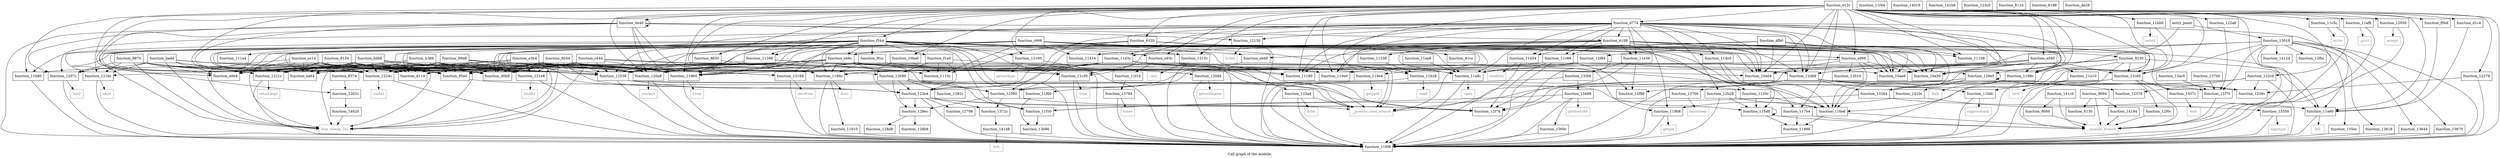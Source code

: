 digraph "Call graph of the module." {
  label="Call graph of the module.";
  node [shape=record];

  Node_function_111a4 [label="{function_111a4}"];
  Node_function_11b80 [label="{function_11b80}"];
  Node_function_e12c [label="{function_e12c}"];
  Node_function_10ae8 [label="{function_10ae8}"];
  Node_function_11960 [label="{function_11960}"];
  Node_function_11bb0 [label="{function_11bb0}"];
  Node_function_1120c [label="{function_1120c}"];
  Node_function_11338 [label="{function_11338}"];
  Node_function_11398 [label="{function_11398}"];
  Node_function_11bdc [label="{function_11bdc}"];
  Node_function_e8e4 [label="{function_e8e4}"];
  Node_function_e93c [label="{function_e93c}"];
  Node_function_10ba0 [label="{function_10ba0}"];
  Node_function_1198c [label="{function_1198c}"];
  Node_function_11c30 [label="{function_11c30}"];
  Node_function_11434 [label="{function_11434}"];
  Node_function_11c5c [label="{function_11c5c}"];
  Node_function_11c88 [label="{function_11c88}"];
  Node_function_11d3c [label="{function_11d3c}"];
  Node_function_e040 [label="{function_e040}"];
  Node_function_11180 [label="{function_11180}"];
  Node_function_1207c [label="{function_1207c}"];
  Node_function_11a60 [label="{function_11a60}"];
  Node_function_11a8c [label="{function_11a8c}"];
  Node_function_120a8 [label="{function_120a8}"];
  Node_function_e998 [label="{function_e998}"];
  Node_function_ea64 [label="{function_ea64}"];
  Node_function_110e0 [label="{function_110e0}"];
  Node_function_119b8 [label="{function_119b8}"];
  Node_function_11e38 [label="{function_11e38}"];
  Node_function_11f08 [label="{function_11f08}"];
  Node_function_114c0 [label="{function_114c0}"];
  Node_function_115d8 [label="{function_115d8}"];
  Node_function_11f14 [label="{function_11f14}"];
  Node_function_11f44 [label="{function_11f44}"];
  Node_function_116e8 [label="{function_116e8}"];
  Node_function_11ae8 [label="{function_11ae8}"];
  Node_function_120d4 [label="{function_120d4}"];
  Node_function_11af8 [label="{function_11af8}"];
  Node_function_eb48 [label="{function_eb48}"];
  Node_function_eb6c [label="{function_eb6c}"];
  Node_function_f0b8 [label="{function_f0b8}"];
  Node_function_11f50 [label="{function_11f50}"];
  Node_function_11f60 [label="{function_11f60}"];
  Node_function_117b4 [label="{function_117b4}"];
  Node_function_11898 [label="{function_11898}"];
  Node_function_11a10 [label="{function_11a10}"];
  Node_function_11b28 [label="{function_11b28}"];
  Node_function_12100 [label="{function_12100}"];
  Node_function_12130 [label="{function_12130}"];
  Node_function_11b54 [label="{function_11b54}"];
  Node_function_f0cc [label="{function_f0cc}"];
  Node_function_f1a0 [label="{function_f1a0}"];
  Node_function_11108 [label="{function_11108}"];
  Node_function_11f70 [label="{function_11f70}"];
  Node_function_119e4 [label="{function_119e4}"];
  Node_function_12010 [label="{function_12010}"];
  Node_function_f344 [label="{function_f344}"];
  Node_function_10a04 [label="{function_10a04}"];
  Node_function_12188 [label="{function_12188}"];
  Node_function_1115c [label="{function_1115c}"];
  Node_function_1202c [label="{function_1202c}"];
  Node_function_1189c [label="{function_1189c}"];
  Node_function_11910 [label="{function_11910}"];
  Node_function_12050 [label="{function_12050}"];
  Node_function_10a30 [label="{function_10a30}"];
  Node_function_1221c [label="{function_1221c}"];
  Node_function_1224c [label="{function_1224c}"];
  Node_function_12278 [label="{function_12278}"];
  Node_function_122a8 [label="{function_122a8}"];
  Node_function_122c0 [label="{function_122c0}"];
  Node_function_12378 [label="{function_12378}"];
  Node_function_1239c [label="{function_1239c}"];
  Node_function_13264 [label="{function_13264}"];
  Node_function_121bc [label="{function_121bc}"];
  Node_function_121e8 [label="{function_121e8}"];
  Node_connect [color="gray50", fontcolor="gray50", label="{connect}"];
  Node_getsockname [color="gray50", fontcolor="gray50", label="{getsockname}"];
  Node_getsockopt [color="gray50", fontcolor="gray50", label="{getsockopt}"];
  Node_listen [color="gray50", fontcolor="gray50", label="{listen}"];
  Node_recv [color="gray50", fontcolor="gray50", label="{recv}"];
  Node_recvfrom [color="gray50", fontcolor="gray50", label="{recvfrom}"];
  Node_send [color="gray50", fontcolor="gray50", label="{send}"];
  Node_sendto [color="gray50", fontcolor="gray50", label="{sendto}"];
  Node_setsockopt [color="gray50", fontcolor="gray50", label="{setsockopt}"];
  Node_socket [color="gray50", fontcolor="gray50", label="{socket}"];
  Node_sigaction [color="gray50", fontcolor="gray50", label="{sigaction}"];
  Node_exit [color="gray50", fontcolor="gray50", label="{exit}"];
  Node_fstat [color="gray50", fontcolor="gray50", label="{fstat}"];
  Node_getdents64 [color="gray50", fontcolor="gray50", label="{getdents64}"];
  Node_nanosleep [color="gray50", fontcolor="gray50", label="{nanosleep}"];
  Node_times [color="gray50", fontcolor="gray50", label="{times}"];
  Node_brk [color="gray50", fontcolor="gray50", label="{brk}"];
  Node_llvm_bswap_i32 [color="gray50", fontcolor="gray50", label="{llvm_bswap_i32}"];
  Node_function_13018 [label="{function_13018}"];
  Node_function_13350 [label="{function_13350}"];
  Node_function_1337c [label="{function_1337c}"];
  Node_function_133a4 [label="{function_133a4}"];
  Node_function_133f4 [label="{function_133f4}"];
  Node_function_13488 [label="{function_13488}"];
  Node_function_135ec [label="{function_135ec}"];
  Node_function_13618 [label="{function_13618}"];
  Node_function_13644 [label="{function_13644}"];
  Node_function_13670 [label="{function_13670}"];
  Node_function_1369c [label="{function_1369c}"];
  Node_function_13700 [label="{function_13700}"];
  Node_function_1372c [label="{function_1372c}"];
  Node_function_13784 [label="{function_13784}"];
  Node_function_137b0 [label="{function_137b0}"];
  Node_function_13ac0 [label="{function_13ac0}"];
  Node_function_13b90 [label="{function_13b90}"];
  Node_function_14018 [label="{function_14018}"];
  Node_function_14020 [label="{function_14020}"];
  Node_function_1410c [label="{function_1410c}"];
  Node_function_14124 [label="{function_14124}"];
  Node_function_14148 [label="{function_14148}"];
  Node_function_14184 [label="{function_14184}"];
  Node_function_141b8 [label="{function_141b8}"];
  Node_function_141c0 [label="{function_141c0}"];
  Node_fcntl [color="gray50", fontcolor="gray50", label="{fcntl}"];
  Node_close [color="gray50", fontcolor="gray50", label="{close}"];
  Node_fork [color="gray50", fontcolor="gray50", label="{fork}"];
  Node_getpid [color="gray50", fontcolor="gray50", label="{getpid}"];
  Node_getppid [color="gray50", fontcolor="gray50", label="{getppid}"];
  Node_ioctl [color="gray50", fontcolor="gray50", label="{ioctl}"];
  Node_kill [color="gray50", fontcolor="gray50", label="{kill}"];
  Node_open [color="gray50", fontcolor="gray50", label="{open}"];
  Node_prctl [color="gray50", fontcolor="gray50", label="{prctl}"];
  Node_read [color="gray50", fontcolor="gray50", label="{read}"];
  Node_readlink [color="gray50", fontcolor="gray50", label="{readlink}"];
  Node_setsid [color="gray50", fontcolor="gray50", label="{setsid}"];
  Node_sigprocmask [color="gray50", fontcolor="gray50", label="{sigprocmask}"];
  Node_time [color="gray50", fontcolor="gray50", label="{time}"];
  Node_write [color="gray50", fontcolor="gray50", label="{write}"];
  Node_accept [color="gray50", fontcolor="gray50", label="{accept}"];
  Node_bind [color="gray50", fontcolor="gray50", label="{bind}"];
  Node_function_123c0 [label="{function_123c0}"];
  Node_function_123e4 [label="{function_123e4}"];
  Node_function_12538 [label="{function_12538}"];
  Node_function_12590 [label="{function_12590}"];
  Node_function_12680 [label="{function_12680}"];
  Node_function_12798 [label="{function_12798}"];
  Node_function_1282c [label="{function_1282c}"];
  Node_function_128b8 [label="{function_128b8}"];
  Node_function_128d8 [label="{function_128d8}"];
  Node_function_128ec [label="{function_128ec}"];
  Node_function_129e0 [label="{function_129e0}"];
  Node_function_12b28 [label="{function_12b28}"];
  Node_function_12cd4 [label="{function_12cd4}"];
  Node_function_12d68 [label="{function_12d68}"];
  Node_function_12f0c [label="{function_12f0c}"];
  Node_function_12f78 [label="{function_12f78}"];
  Node_function_12f80 [label="{function_12f80}"];
  Node_function_12f84 [label="{function_12f84}"];
  Node_function_12fbc [label="{function_12fbc}"];
  Node___pseudo_branch [color="gray50", fontcolor="gray50", label="{__pseudo_branch}"];
  Node___pseudo_cond_branch [color="gray50", fontcolor="gray50", label="{__pseudo_cond_branch}"];
  Node_function_8094 [label="{function_8094}"];
  Node_function_80b0 [label="{function_80b0}"];
  Node_function_8124 [label="{function_8124}"];
  Node_function_8130 [label="{function_8130}"];
  Node_function_8188 [label="{function_8188}"];
  Node_entry_point [label="{entry_point}"];
  Node_function_81cc [label="{function_81cc}"];
  Node_function_8230 [label="{function_8230}"];
  Node_function_8320 [label="{function_8320}"];
  Node_function_8574 [label="{function_8574}"];
  Node_function_85e0 [label="{function_85e0}"];
  Node_function_8650 [label="{function_8650}"];
  Node_function_89d8 [label="{function_89d8}"];
  Node_function_9154 [label="{function_9154}"];
  Node_function_9870 [label="{function_9870}"];
  Node_function_1215c [label="{function_1215c}"];
  Node_function_9b54 [label="{function_9b54}"];
  Node_function_a3b4 [label="{function_a3b4}"];
  Node_function_ac14 [label="{function_ac14}"];
  Node_function_b388 [label="{function_b388}"];
  Node_function_bad4 [label="{function_bad4}"];
  Node_function_bdb8 [label="{function_bdb8}"];
  Node_function_c444 [label="{function_c444}"];
  Node_function_c908 [label="{function_c908}"];
  Node_function_d0b8 [label="{function_d0b8}"];
  Node_function_d114 [label="{function_d114}"];
  Node_function_d1c4 [label="{function_d1c4}"];
  Node_function_d1d8 [label="{function_d1d8}"];
  Node_function_d774 [label="{function_d774}"];
  Node_function_de28 [label="{function_de28}"];
  Node_function_de40 [label="{function_de40}"];
  Node_function_dfb0 [label="{function_dfb0}"];
  Node_function_11b80 -> Node_function_11f08;
  Node_function_e12c -> Node_function_11b80;
  Node_function_e12c -> Node_function_10ae8;
  Node_function_e12c -> Node_function_11960;
  Node_function_e12c -> Node_function_11bb0;
  Node_function_e12c -> Node_function_11398;
  Node_function_e12c -> Node_function_11bdc;
  Node_function_e12c -> Node_function_e8e4;
  Node_function_e12c -> Node_function_e93c;
  Node_function_e12c -> Node_function_10ba0;
  Node_function_e12c -> Node_function_1198c;
  Node_function_e12c -> Node_function_11c5c;
  Node_function_e12c -> Node_function_e040;
  Node_function_e12c -> Node_function_11180;
  Node_function_e12c -> Node_function_11a60;
  Node_function_e12c -> Node_function_120a8;
  Node_function_e12c -> Node_function_e998;
  Node_function_e12c -> Node_function_110e0;
  Node_function_e12c -> Node_function_11f08;
  Node_function_e12c -> Node_function_116e8;
  Node_function_e12c -> Node_function_11af8;
  Node_function_e12c -> Node_function_f0b8;
  Node_function_e12c -> Node_function_117b4;
  Node_function_e12c -> Node_function_12100;
  Node_function_e12c -> Node_function_11108;
  Node_function_e12c -> Node_function_f344;
  Node_function_e12c -> Node_function_10a04;
  Node_function_e12c -> Node_function_1189c;
  Node_function_e12c -> Node_function_12050;
  Node_function_e12c -> Node_function_10a30;
  Node_function_e12c -> Node_function_1224c;
  Node_function_e12c -> Node_function_12278;
  Node_function_e12c -> Node_function_122a8;
  Node_function_e12c -> Node_function_122c0;
  Node_function_e12c -> Node_function_121bc;
  Node_function_e12c -> Node_function_12cd4;
  Node_function_e12c -> Node_function_12d68;
  Node_function_e12c -> Node___pseudo_branch;
  Node_function_e12c -> Node___pseudo_cond_branch;
  Node_function_e12c -> Node_function_8320;
  Node_function_e12c -> Node_function_8650;
  Node_function_e12c -> Node_function_1215c;
  Node_function_e12c -> Node_function_d1c4;
  Node_function_e12c -> Node_function_d774;
  Node_function_e12c -> Node_function_de40;
  Node_function_11960 -> Node_function_11f08;
  Node_function_11960 -> Node_close;
  Node_function_11bb0 -> Node_function_11f08;
  Node_function_11bb0 -> Node_setsid;
  Node_function_1120c -> Node_function_115d8;
  Node_function_1120c -> Node_function_116e8;
  Node_function_11338 -> Node_function_11b28;
  Node_function_11398 -> Node_function_11960;
  Node_function_11398 -> Node_function_120a8;
  Node_function_11398 -> Node_function_11f08;
  Node_function_11398 -> Node_function_120d4;
  Node_function_11398 -> Node_function_1224c;
  Node_function_11bdc -> Node_function_11f08;
  Node_function_11bdc -> Node_sigprocmask;
  Node_function_e93c -> Node_function_11c30;
  Node_function_e93c -> Node_function_119b8;
  Node_function_e93c -> Node_function_11f14;
  Node_function_e93c -> Node_function_119e4;
  Node_function_10ba0 -> Node_function_1115c;
  Node_function_10ba0 -> Node_function_123e4;
  Node_function_1198c -> Node_function_11f08;
  Node_function_1198c -> Node_fork;
  Node_function_11c30 -> Node_function_11f08;
  Node_function_11c30 -> Node_time;
  Node_function_11c5c -> Node_function_11f08;
  Node_function_11c5c -> Node_write;
  Node_function_11c88 -> Node_function_11960;
  Node_function_11c88 -> Node_function_11f08;
  Node_function_11c88 -> Node_function_12590;
  Node_function_11c88 -> Node_function_12f78;
  Node_function_11c88 -> Node_function_12f80;
  Node_function_11d3c -> Node_function_11960;
  Node_function_11d3c -> Node_function_11a8c;
  Node_function_11d3c -> Node_function_11f08;
  Node_function_11d3c -> Node_function_1189c;
  Node_function_11d3c -> Node_function_133a4;
  Node_function_11d3c -> Node_function_123e4;
  Node_function_11d3c -> Node_function_12538;
  Node_function_11d3c -> Node_function_12590;
  Node_function_11d3c -> Node_function_12f78;
  Node_function_e040 -> Node_function_10ae8;
  Node_function_e040 -> Node_function_1198c;
  Node_function_e040 -> Node_function_11a8c;
  Node_function_e040 -> Node_function_11a10;
  Node_function_e040 -> Node_function_10a04;
  Node_function_e040 -> Node_function_10a30;
  Node_function_e040 -> Node_function_12cd4;
  Node_function_e040 -> Node_function_12d68;
  Node_function_1207c -> Node_function_11f08;
  Node_function_1207c -> Node_bind;
  Node_function_11a60 -> Node_function_11f08;
  Node_function_11a60 -> Node_kill;
  Node_function_11a8c -> Node_function_11f08;
  Node_function_11a8c -> Node_open;
  Node_function_120a8 -> Node_function_11f08;
  Node_function_120a8 -> Node_connect;
  Node_function_e998 -> Node_function_10ae8;
  Node_function_e998 -> Node_function_110e0;
  Node_function_e998 -> Node_function_116e8;
  Node_function_e998 -> Node_function_12010;
  Node_function_e998 -> Node_function_10a04;
  Node_function_e998 -> Node_function_10a30;
  Node_function_119b8 -> Node_function_11f08;
  Node_function_119b8 -> Node_getpid;
  Node_function_11e38 -> Node_function_133f4;
  Node_function_11e38 -> Node_function_12f78;
  Node_function_11e38 -> Node_function_12f80;
  Node_function_114c0 -> Node_function_115d8;
  Node_function_114c0 -> Node_function_116e8;
  Node_function_115d8 -> Node_function_115d8;
  Node_function_115d8 -> Node_function_11898;
  Node_function_115d8 -> Node___pseudo_branch;
  Node_function_11f14 -> Node_function_13784;
  Node_function_116e8 -> Node_function_11898;
  Node_function_116e8 -> Node___pseudo_branch;
  Node_function_11ae8 -> Node_function_11a8c;
  Node_function_120d4 -> Node_function_11f08;
  Node_function_120d4 -> Node_getsockname;
  Node_function_11af8 -> Node_function_11f08;
  Node_function_11af8 -> Node_prctl;
  Node_function_eb48 -> Node_function_12590;
  Node_function_eb48 -> Node___pseudo_cond_branch;
  Node_function_eb6c -> Node_function_11b80;
  Node_function_eb6c -> Node_function_11960;
  Node_function_eb6c -> Node_function_e8e4;
  Node_function_eb6c -> Node_function_11180;
  Node_function_eb6c -> Node_function_120a8;
  Node_function_eb6c -> Node_function_110e0;
  Node_function_eb6c -> Node_function_116e8;
  Node_function_eb6c -> Node_function_12188;
  Node_function_eb6c -> Node_function_1189c;
  Node_function_eb6c -> Node_function_1224c;
  Node_function_eb6c -> Node_function_121bc;
  Node_function_eb6c -> Node_function_12538;
  Node_function_eb6c -> Node_function_12590;
  Node_function_eb6c -> Node_function_12680;
  Node_function_eb6c -> Node_function_12d68;
  Node_function_eb6c -> Node___pseudo_cond_branch;
  Node_function_f0b8 -> Node_function_11a60;
  Node_function_11f50 -> Node_function_13b90;
  Node_function_11f60 -> Node_function_13b90;
  Node_function_117b4 -> Node_function_11898;
  Node_function_117b4 -> Node___pseudo_branch;
  Node_function_11a10 -> Node_function_11f08;
  Node_function_11a10 -> Node_ioctl;
  Node_function_11b28 -> Node_function_11f08;
  Node_function_11b28 -> Node_read;
  Node_function_12100 -> Node_function_11f08;
  Node_function_12100 -> Node_getsockopt;
  Node_function_12130 -> Node_function_11f08;
  Node_function_12130 -> Node_listen;
  Node_function_11b54 -> Node_function_11f08;
  Node_function_11b54 -> Node_readlink;
  Node_function_f0cc -> Node_function_11180;
  Node_function_f0cc -> Node_function_120a8;
  Node_function_f0cc -> Node_function_1189c;
  Node_function_f0cc -> Node_function_1224c;
  Node_function_f0cc -> Node___pseudo_cond_branch;
  Node_function_f1a0 -> Node_function_110e0;
  Node_function_f1a0 -> Node_function_1115c;
  Node_function_f1a0 -> Node_function_123e4;
  Node_function_f1a0 -> Node_function_12680;
  Node_function_11f70 -> Node___pseudo_branch;
  Node_function_119e4 -> Node_function_11f08;
  Node_function_119e4 -> Node_getppid;
  Node_function_f344 -> Node_function_111a4;
  Node_function_f344 -> Node_function_11b80;
  Node_function_f344 -> Node_function_10ae8;
  Node_function_f344 -> Node_function_11960;
  Node_function_f344 -> Node_function_11398;
  Node_function_f344 -> Node_function_e8e4;
  Node_function_f344 -> Node_function_e93c;
  Node_function_f344 -> Node_function_1198c;
  Node_function_f344 -> Node_function_11c30;
  Node_function_f344 -> Node_function_120a8;
  Node_function_f344 -> Node_function_11f08;
  Node_function_f344 -> Node_function_116e8;
  Node_function_f344 -> Node_function_eb48;
  Node_function_f344 -> Node_function_eb6c;
  Node_function_f344 -> Node_function_11f50;
  Node_function_f344 -> Node_function_11f60;
  Node_function_f344 -> Node_function_117b4;
  Node_function_f344 -> Node_function_12100;
  Node_function_f344 -> Node_function_f0cc;
  Node_function_f344 -> Node_function_f1a0;
  Node_function_f344 -> Node_function_10a04;
  Node_function_f344 -> Node_function_12188;
  Node_function_f344 -> Node_function_1189c;
  Node_function_f344 -> Node_function_10a30;
  Node_function_f344 -> Node_function_1221c;
  Node_function_f344 -> Node_function_1224c;
  Node_function_f344 -> Node_function_121bc;
  Node_function_f344 -> Node_function_121e8;
  Node_function_f344 -> Node_llvm_bswap_i32;
  Node_function_f344 -> Node_function_12538;
  Node_function_f344 -> Node_function_12cd4;
  Node_function_f344 -> Node_function_1215c;
  Node_function_f344 -> Node_function_d0b8;
  Node_function_f344 -> Node_function_d114;
  Node_function_12188 -> Node_function_11f08;
  Node_function_12188 -> Node_recvfrom;
  Node_function_1202c -> Node_function_14020;
  Node_function_1189c -> Node_function_11f08;
  Node_function_1189c -> Node_function_11910;
  Node_function_1189c -> Node_fcntl;
  Node_function_11910 -> Node_function_11f08;
  Node_function_12050 -> Node_function_11f08;
  Node_function_12050 -> Node_accept;
  Node_function_1221c -> Node_function_11f08;
  Node_function_1221c -> Node_setsockopt;
  Node_function_1224c -> Node_function_11f08;
  Node_function_1224c -> Node_socket;
  Node_function_12278 -> Node_function_11f08;
  Node_function_12278 -> Node_function_1239c;
  Node_function_122a8 -> Node_function_11f70;
  Node_function_122c0 -> Node_function_11f08;
  Node_function_122c0 -> Node_function_12378;
  Node_function_122c0 -> Node_function_1239c;
  Node_function_122c0 -> Node_function_13264;
  Node_function_13264 -> Node_function_11f50;
  Node_function_13264 -> Node_function_13350;
  Node_function_121bc -> Node_function_11f08;
  Node_function_121bc -> Node_send;
  Node_function_121e8 -> Node_function_11f08;
  Node_function_121e8 -> Node_sendto;
  Node_function_13018 -> Node_function_11f08;
  Node_function_13018 -> Node_function_11f70;
  Node_function_13018 -> Node_function_135ec;
  Node_function_13018 -> Node_function_13618;
  Node_function_13018 -> Node_function_13644;
  Node_function_13018 -> Node_function_13670;
  Node_function_13018 -> Node_function_14124;
  Node_function_13018 -> Node_function_12cd4;
  Node_function_13018 -> Node_function_12f84;
  Node_function_13018 -> Node_function_12fbc;
  Node_function_13018 -> Node___pseudo_branch;
  Node_function_13018 -> Node___pseudo_cond_branch;
  Node_function_13350 -> Node_function_11f08;
  Node_function_13350 -> Node_sigaction;
  Node_function_1337c -> Node_exit;
  Node_function_133a4 -> Node_function_11f08;
  Node_function_133a4 -> Node_fstat;
  Node_function_133a4 -> Node___pseudo_cond_branch;
  Node_function_133f4 -> Node_function_11f60;
  Node_function_133f4 -> Node_function_13488;
  Node_function_13488 -> Node_function_11f08;
  Node_function_13488 -> Node_function_11f50;
  Node_function_13488 -> Node_getdents64;
  Node_function_13488 -> Node_function_1369c;
  Node_function_135ec -> Node_function_11f08;
  Node_function_13618 -> Node_function_11f08;
  Node_function_13644 -> Node_function_11f08;
  Node_function_13670 -> Node_function_11f08;
  Node_function_1369c -> Node_function_11f08;
  Node_function_13700 -> Node_function_11f08;
  Node_function_13700 -> Node_nanosleep;
  Node_function_1372c -> Node_function_14148;
  Node_function_13784 -> Node_function_11f08;
  Node_function_13784 -> Node_times;
  Node_function_137b0 -> Node_function_11f70;
  Node_function_13ac0 -> Node_function_11f70;
  Node_function_14020 -> Node_llvm_bswap_i32;
  Node_function_1410c -> Node_function_11a60;
  Node_function_1410c -> Node_function_119b8;
  Node_function_14148 -> Node_function_11f08;
  Node_function_14148 -> Node_brk;
  Node_function_14184 -> Node___pseudo_branch;
  Node_function_141c0 -> Node___pseudo_branch;
  Node_function_141c0 -> Node_function_80b0;
  Node_function_123e4 -> Node_function_11f08;
  Node_function_123e4 -> Node_function_1372c;
  Node_function_123e4 -> Node_function_12798;
  Node_function_123e4 -> Node_function_128ec;
  Node_function_123e4 -> Node_function_12f78;
  Node_function_123e4 -> Node___pseudo_cond_branch;
  Node_function_12538 -> Node_function_11f08;
  Node_function_12538 -> Node_function_115d8;
  Node_function_12538 -> Node_function_123e4;
  Node_function_12538 -> Node___pseudo_cond_branch;
  Node_function_12590 -> Node_function_1372c;
  Node_function_12590 -> Node_function_128ec;
  Node_function_12590 -> Node_function_12f78;
  Node_function_12680 -> Node_function_11f50;
  Node_function_12680 -> Node_function_123e4;
  Node_function_12680 -> Node_function_12590;
  Node_function_12680 -> Node_function_1282c;
  Node_function_12680 -> Node_function_128ec;
  Node_function_12680 -> Node_function_12f78;
  Node_function_128ec -> Node_function_128b8;
  Node_function_128ec -> Node_function_128d8;
  Node_function_129e0 -> Node_function_11f70;
  Node_function_129e0 -> Node_function_1239c;
  Node_function_129e0 -> Node_function_13264;
  Node_function_129e0 -> Node_function_1410c;
  Node_function_129e0 -> Node_function_129e0;
  Node_function_129e0 -> Node_function_12f78;
  Node_function_129e0 -> Node___pseudo_cond_branch;
  Node_function_12b28 -> Node_function_11f08;
  Node_function_12b28 -> Node_function_115d8;
  Node_function_12b28 -> Node_function_116e8;
  Node_function_12cd4 -> Node_function_1337c;
  Node_function_12cd4 -> Node_function_12f0c;
  Node_function_12cd4 -> Node_function_12f78;
  Node_function_12cd4 -> Node_function_12f80;
  Node_function_12cd4 -> Node___pseudo_branch;
  Node_function_12d68 -> Node_function_11bdc;
  Node_function_12d68 -> Node_function_11f08;
  Node_function_12d68 -> Node_function_12378;
  Node_function_12d68 -> Node_function_1239c;
  Node_function_12d68 -> Node_function_13264;
  Node_function_12d68 -> Node_function_13700;
  Node_function_12f0c -> Node___pseudo_branch;
  Node_function_12f84 -> Node_function_11a8c;
  Node_function_12f84 -> Node_function_1189c;
  Node_function_12f84 -> Node_function_129e0;
  Node_function_8094 -> Node_function_14184;
  Node_function_8094 -> Node___pseudo_branch;
  Node_function_8094 -> Node_function_8130;
  Node_function_80b0 -> Node___pseudo_branch;
  Node_entry_point -> Node_function_13018;
  Node_entry_point -> Node_function_129e0;
  Node_function_8230 -> Node_function_1198c;
  Node_function_8230 -> Node_function_11a60;
  Node_function_8230 -> Node_function_119e4;
  Node_function_8230 -> Node_function_12cd4;
  Node_function_8230 -> Node_function_12d68;
  Node_function_8230 -> Node___pseudo_branch;
  Node_function_8320 -> Node_function_11f08;
  Node_function_8320 -> Node_function_1115c;
  Node_function_8320 -> Node_function_12538;
  Node_function_8320 -> Node_function_12590;
  Node_function_8320 -> Node___pseudo_cond_branch;
  Node_function_8320 -> Node_function_8230;
  Node_function_8574 -> Node_function_1202c;
  Node_function_85e0 -> Node_function_1120c;
  Node_function_8650 -> Node_function_12538;
  Node_function_8650 -> Node_function_12680;
  Node_function_89d8 -> Node_function_11960;
  Node_function_89d8 -> Node_function_e8e4;
  Node_function_89d8 -> Node_function_ea64;
  Node_function_89d8 -> Node_function_1115c;
  Node_function_89d8 -> Node_function_1221c;
  Node_function_89d8 -> Node_function_1224c;
  Node_function_89d8 -> Node_function_121e8;
  Node_function_89d8 -> Node_llvm_bswap_i32;
  Node_function_89d8 -> Node_function_12538;
  Node_function_89d8 -> Node_function_85e0;
  Node_function_89d8 -> Node_function_d0b8;
  Node_function_89d8 -> Node_function_d114;
  Node_function_9154 -> Node_function_11960;
  Node_function_9154 -> Node_function_e8e4;
  Node_function_9154 -> Node_function_ea64;
  Node_function_9154 -> Node_function_1221c;
  Node_function_9154 -> Node_function_1224c;
  Node_function_9154 -> Node_function_121e8;
  Node_function_9154 -> Node_llvm_bswap_i32;
  Node_function_9154 -> Node_function_12538;
  Node_function_9154 -> Node_function_85e0;
  Node_function_9154 -> Node_function_d0b8;
  Node_function_9154 -> Node_function_d114;
  Node_function_9870 -> Node_function_e8e4;
  Node_function_9870 -> Node_function_1207c;
  Node_function_9870 -> Node_function_120a8;
  Node_function_9870 -> Node_function_ea64;
  Node_function_9870 -> Node_function_1224c;
  Node_function_9870 -> Node_function_121bc;
  Node_function_9870 -> Node_llvm_bswap_i32;
  Node_function_9870 -> Node_function_12538;
  Node_function_9870 -> Node_function_85e0;
  Node_function_1215c -> Node_function_11f08;
  Node_function_1215c -> Node_recv;
  Node_function_9b54 -> Node_function_11960;
  Node_function_9b54 -> Node_function_e8e4;
  Node_function_9b54 -> Node_function_11c30;
  Node_function_9b54 -> Node_function_120a8;
  Node_function_9b54 -> Node_function_ea64;
  Node_function_9b54 -> Node_function_12188;
  Node_function_9b54 -> Node_function_1189c;
  Node_function_9b54 -> Node_function_1221c;
  Node_function_9b54 -> Node_function_1224c;
  Node_function_9b54 -> Node_function_121e8;
  Node_function_9b54 -> Node_llvm_bswap_i32;
  Node_function_9b54 -> Node_function_123e4;
  Node_function_9b54 -> Node_function_12538;
  Node_function_9b54 -> Node_function_85e0;
  Node_function_9b54 -> Node_function_d0b8;
  Node_function_9b54 -> Node_function_d114;
  Node_function_a3b4 -> Node_function_11960;
  Node_function_a3b4 -> Node_function_e8e4;
  Node_function_a3b4 -> Node_function_11c30;
  Node_function_a3b4 -> Node_function_120a8;
  Node_function_a3b4 -> Node_function_ea64;
  Node_function_a3b4 -> Node_function_12188;
  Node_function_a3b4 -> Node_function_1189c;
  Node_function_a3b4 -> Node_function_1221c;
  Node_function_a3b4 -> Node_function_1224c;
  Node_function_a3b4 -> Node_function_121e8;
  Node_function_a3b4 -> Node_llvm_bswap_i32;
  Node_function_a3b4 -> Node_function_123e4;
  Node_function_a3b4 -> Node_function_12538;
  Node_function_a3b4 -> Node_function_85e0;
  Node_function_a3b4 -> Node_function_d0b8;
  Node_function_a3b4 -> Node_function_d114;
  Node_function_ac14 -> Node_function_11960;
  Node_function_ac14 -> Node_function_e8e4;
  Node_function_ac14 -> Node_function_ea64;
  Node_function_ac14 -> Node_function_1221c;
  Node_function_ac14 -> Node_function_1224c;
  Node_function_ac14 -> Node_function_121e8;
  Node_function_ac14 -> Node_llvm_bswap_i32;
  Node_function_ac14 -> Node_function_12538;
  Node_function_ac14 -> Node_function_8574;
  Node_function_ac14 -> Node_function_85e0;
  Node_function_ac14 -> Node_function_d0b8;
  Node_function_ac14 -> Node_function_d114;
  Node_function_b388 -> Node_function_11960;
  Node_function_b388 -> Node_function_e8e4;
  Node_function_b388 -> Node_function_1221c;
  Node_function_b388 -> Node_function_1224c;
  Node_function_b388 -> Node_function_121e8;
  Node_function_b388 -> Node_llvm_bswap_i32;
  Node_function_b388 -> Node_function_12538;
  Node_function_b388 -> Node_function_8574;
  Node_function_b388 -> Node_function_85e0;
  Node_function_b388 -> Node_function_d0b8;
  Node_function_b388 -> Node_function_d114;
  Node_function_bad4 -> Node_function_e8e4;
  Node_function_bad4 -> Node_function_1207c;
  Node_function_bad4 -> Node_function_120a8;
  Node_function_bad4 -> Node_function_ea64;
  Node_function_bad4 -> Node_function_1224c;
  Node_function_bad4 -> Node_function_121bc;
  Node_function_bad4 -> Node_llvm_bswap_i32;
  Node_function_bad4 -> Node_function_12538;
  Node_function_bad4 -> Node_function_85e0;
  Node_function_bdb8 -> Node_function_11960;
  Node_function_bdb8 -> Node_function_e8e4;
  Node_function_bdb8 -> Node_function_ea64;
  Node_function_bdb8 -> Node_function_1221c;
  Node_function_bdb8 -> Node_function_1224c;
  Node_function_bdb8 -> Node_function_121e8;
  Node_function_bdb8 -> Node_llvm_bswap_i32;
  Node_function_bdb8 -> Node_function_12538;
  Node_function_bdb8 -> Node_function_85e0;
  Node_function_bdb8 -> Node_function_d0b8;
  Node_function_bdb8 -> Node_function_d114;
  Node_function_c444 -> Node_function_10ae8;
  Node_function_c444 -> Node_function_11960;
  Node_function_c444 -> Node_function_e8e4;
  Node_function_c444 -> Node_function_10a04;
  Node_function_c444 -> Node_function_1115c;
  Node_function_c444 -> Node_function_1221c;
  Node_function_c444 -> Node_function_1224c;
  Node_function_c444 -> Node_function_121e8;
  Node_function_c444 -> Node_llvm_bswap_i32;
  Node_function_c444 -> Node_function_12538;
  Node_function_c444 -> Node_function_85e0;
  Node_function_c444 -> Node_function_d0b8;
  Node_function_c444 -> Node_function_d114;
  Node_function_c908 -> Node_function_10ae8;
  Node_function_c908 -> Node_function_11960;
  Node_function_c908 -> Node_function_e8e4;
  Node_function_c908 -> Node_function_11434;
  Node_function_c908 -> Node_function_11a8c;
  Node_function_c908 -> Node_function_e998;
  Node_function_c908 -> Node_function_110e0;
  Node_function_c908 -> Node_function_11b28;
  Node_function_c908 -> Node_function_10a04;
  Node_function_c908 -> Node_function_1115c;
  Node_function_c908 -> Node_function_1202c;
  Node_function_c908 -> Node_function_10a30;
  Node_function_c908 -> Node_function_1221c;
  Node_function_c908 -> Node_function_1224c;
  Node_function_c908 -> Node_function_121e8;
  Node_function_c908 -> Node_function_12538;
  Node_function_c908 -> Node_function_81cc;
  Node_function_c908 -> Node_function_85e0;
  Node_function_c908 -> Node_function_d0b8;
  Node_function_c908 -> Node_function_d114;
  Node_function_d1c4 -> Node_function_11a60;
  Node_function_d1d8 -> Node_function_10ae8;
  Node_function_d1d8 -> Node_function_11960;
  Node_function_d1d8 -> Node_function_1120c;
  Node_function_d1d8 -> Node_function_11338;
  Node_function_d1d8 -> Node_function_11434;
  Node_function_d1d8 -> Node_function_11c88;
  Node_function_d1d8 -> Node_function_11d3c;
  Node_function_d1d8 -> Node_function_11180;
  Node_function_d1d8 -> Node_function_11a60;
  Node_function_d1d8 -> Node_function_11a8c;
  Node_function_d1d8 -> Node_function_110e0;
  Node_function_d1d8 -> Node_function_11e38;
  Node_function_d1d8 -> Node_function_114c0;
  Node_function_d1d8 -> Node_function_11b54;
  Node_function_d1d8 -> Node_function_11108;
  Node_function_d1d8 -> Node_function_11f70;
  Node_function_d1d8 -> Node_function_10a04;
  Node_function_d1d8 -> Node_function_10a30;
  Node_function_d1d8 -> Node_function_12d68;
  Node_function_d774 -> Node_function_10ae8;
  Node_function_d774 -> Node_function_11960;
  Node_function_d774 -> Node_function_1198c;
  Node_function_d774 -> Node_function_11c30;
  Node_function_d774 -> Node_function_11c88;
  Node_function_d774 -> Node_function_11d3c;
  Node_function_d774 -> Node_function_11180;
  Node_function_d774 -> Node_function_1207c;
  Node_function_d774 -> Node_function_11a60;
  Node_function_d774 -> Node_function_11a8c;
  Node_function_d774 -> Node_function_119b8;
  Node_function_d774 -> Node_function_11e38;
  Node_function_d774 -> Node_function_114c0;
  Node_function_d774 -> Node_function_116e8;
  Node_function_d774 -> Node_function_11b28;
  Node_function_d774 -> Node_function_12130;
  Node_function_d774 -> Node_function_11b54;
  Node_function_d774 -> Node_function_11108;
  Node_function_d774 -> Node_function_10a04;
  Node_function_d774 -> Node_function_10a30;
  Node_function_d774 -> Node_function_1224c;
  Node_function_d774 -> Node_function_123e4;
  Node_function_d774 -> Node_function_12b28;
  Node_function_d774 -> Node_function_12d68;
  Node_function_d774 -> Node_function_d1d8;
  Node_function_de40 -> Node_function_11960;
  Node_function_de40 -> Node_function_1207c;
  Node_function_de40 -> Node_function_120a8;
  Node_function_de40 -> Node_function_11f08;
  Node_function_de40 -> Node_function_12130;
  Node_function_de40 -> Node_function_1189c;
  Node_function_de40 -> Node_function_1221c;
  Node_function_de40 -> Node_function_1224c;
  Node_function_de40 -> Node_function_12d68;
  Node_function_de40 -> Node_function_d1d8;
  Node_function_de40 -> Node_function_de40;
  Node_function_dfb0 -> Node_function_10ae8;
  Node_function_dfb0 -> Node_function_e8e4;
  Node_function_dfb0 -> Node_function_116e8;
  Node_function_dfb0 -> Node_function_eb48;
  Node_function_dfb0 -> Node_function_eb6c;
  Node_function_dfb0 -> Node_function_10a04;
  Node_function_dfb0 -> Node_function_10a30;
}
